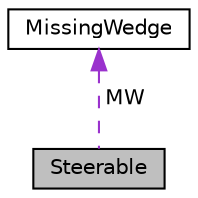 digraph "Steerable"
{
  edge [fontname="Helvetica",fontsize="10",labelfontname="Helvetica",labelfontsize="10"];
  node [fontname="Helvetica",fontsize="10",shape=record];
  Node1 [label="Steerable",height=0.2,width=0.4,color="black", fillcolor="grey75", style="filled", fontcolor="black"];
  Node2 -> Node1 [dir="back",color="darkorchid3",fontsize="10",style="dashed",label=" MW" ,fontname="Helvetica"];
  Node2 [label="MissingWedge",height=0.2,width=0.4,color="black", fillcolor="white", style="filled",URL="$classMissingWedge.html"];
}
